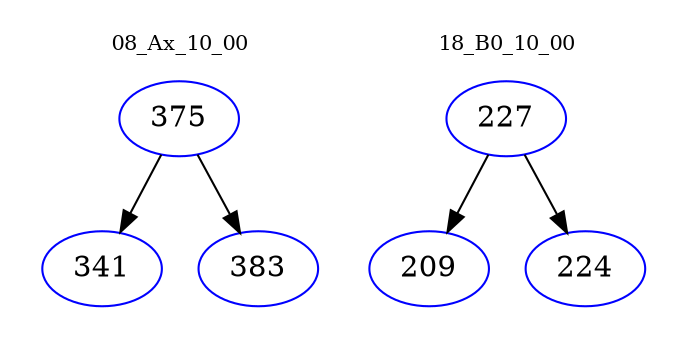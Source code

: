 digraph{
subgraph cluster_0 {
color = white
label = "08_Ax_10_00";
fontsize=10;
T0_375 [label="375", color="blue"]
T0_375 -> T0_341 [color="black"]
T0_341 [label="341", color="blue"]
T0_375 -> T0_383 [color="black"]
T0_383 [label="383", color="blue"]
}
subgraph cluster_1 {
color = white
label = "18_B0_10_00";
fontsize=10;
T1_227 [label="227", color="blue"]
T1_227 -> T1_209 [color="black"]
T1_209 [label="209", color="blue"]
T1_227 -> T1_224 [color="black"]
T1_224 [label="224", color="blue"]
}
}
